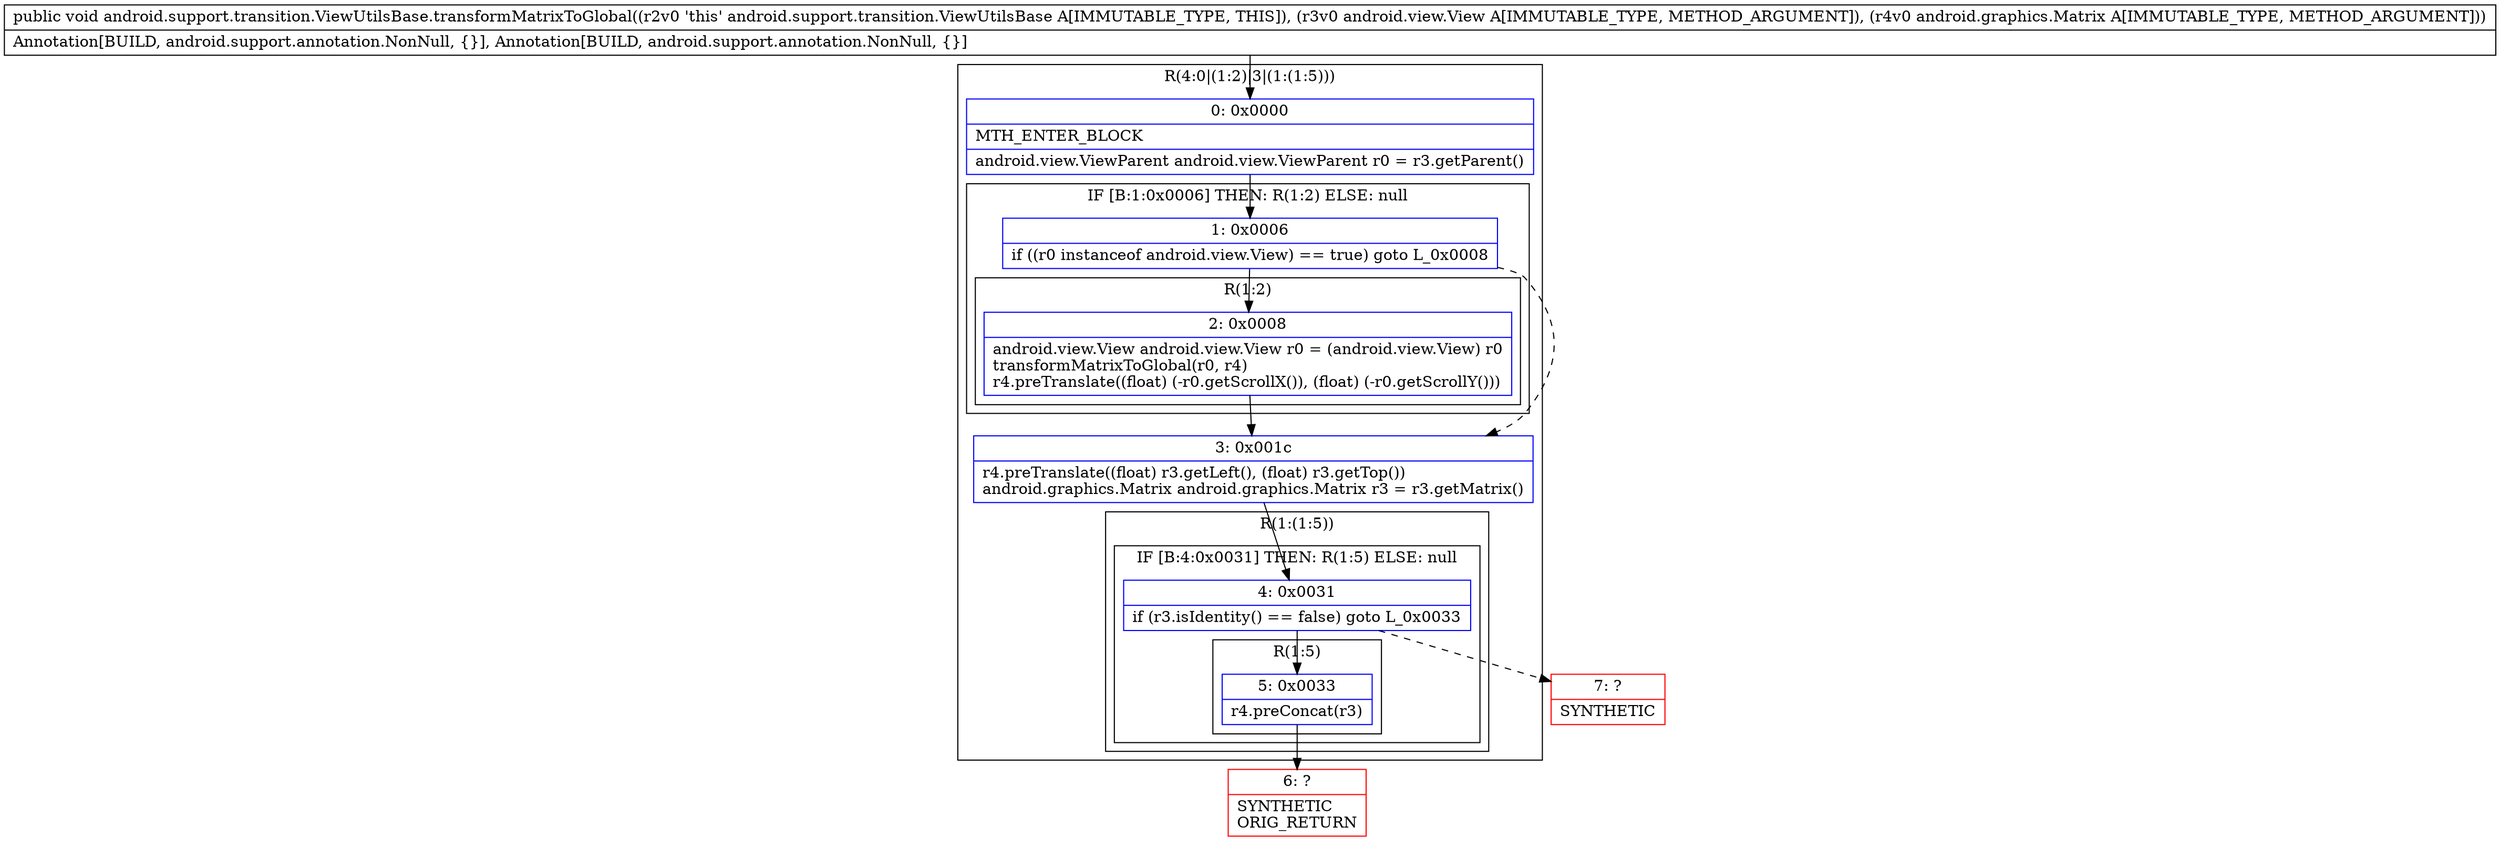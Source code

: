 digraph "CFG forandroid.support.transition.ViewUtilsBase.transformMatrixToGlobal(Landroid\/view\/View;Landroid\/graphics\/Matrix;)V" {
subgraph cluster_Region_1199500910 {
label = "R(4:0|(1:2)|3|(1:(1:5)))";
node [shape=record,color=blue];
Node_0 [shape=record,label="{0\:\ 0x0000|MTH_ENTER_BLOCK\l|android.view.ViewParent android.view.ViewParent r0 = r3.getParent()\l}"];
subgraph cluster_IfRegion_685806846 {
label = "IF [B:1:0x0006] THEN: R(1:2) ELSE: null";
node [shape=record,color=blue];
Node_1 [shape=record,label="{1\:\ 0x0006|if ((r0 instanceof android.view.View) == true) goto L_0x0008\l}"];
subgraph cluster_Region_1691774379 {
label = "R(1:2)";
node [shape=record,color=blue];
Node_2 [shape=record,label="{2\:\ 0x0008|android.view.View android.view.View r0 = (android.view.View) r0\ltransformMatrixToGlobal(r0, r4)\lr4.preTranslate((float) (\-r0.getScrollX()), (float) (\-r0.getScrollY()))\l}"];
}
}
Node_3 [shape=record,label="{3\:\ 0x001c|r4.preTranslate((float) r3.getLeft(), (float) r3.getTop())\landroid.graphics.Matrix android.graphics.Matrix r3 = r3.getMatrix()\l}"];
subgraph cluster_Region_1343555381 {
label = "R(1:(1:5))";
node [shape=record,color=blue];
subgraph cluster_IfRegion_1873480318 {
label = "IF [B:4:0x0031] THEN: R(1:5) ELSE: null";
node [shape=record,color=blue];
Node_4 [shape=record,label="{4\:\ 0x0031|if (r3.isIdentity() == false) goto L_0x0033\l}"];
subgraph cluster_Region_1603699835 {
label = "R(1:5)";
node [shape=record,color=blue];
Node_5 [shape=record,label="{5\:\ 0x0033|r4.preConcat(r3)\l}"];
}
}
}
}
Node_6 [shape=record,color=red,label="{6\:\ ?|SYNTHETIC\lORIG_RETURN\l}"];
Node_7 [shape=record,color=red,label="{7\:\ ?|SYNTHETIC\l}"];
MethodNode[shape=record,label="{public void android.support.transition.ViewUtilsBase.transformMatrixToGlobal((r2v0 'this' android.support.transition.ViewUtilsBase A[IMMUTABLE_TYPE, THIS]), (r3v0 android.view.View A[IMMUTABLE_TYPE, METHOD_ARGUMENT]), (r4v0 android.graphics.Matrix A[IMMUTABLE_TYPE, METHOD_ARGUMENT]))  | Annotation[BUILD, android.support.annotation.NonNull, \{\}], Annotation[BUILD, android.support.annotation.NonNull, \{\}]\l}"];
MethodNode -> Node_0;
Node_0 -> Node_1;
Node_1 -> Node_2;
Node_1 -> Node_3[style=dashed];
Node_2 -> Node_3;
Node_3 -> Node_4;
Node_4 -> Node_5;
Node_4 -> Node_7[style=dashed];
Node_5 -> Node_6;
}

